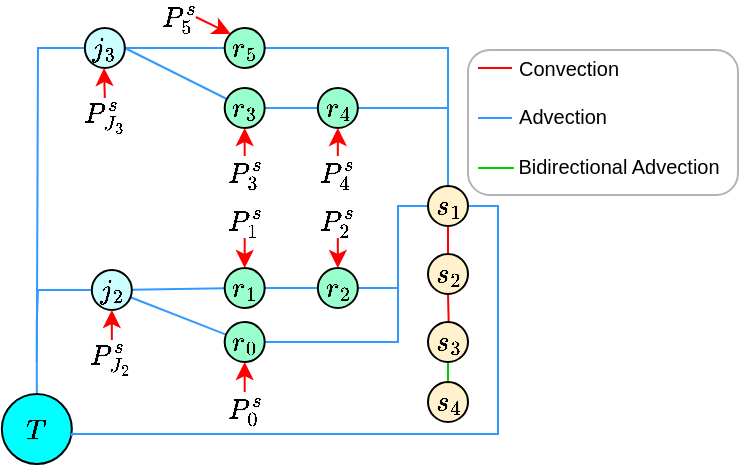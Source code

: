 <mxfile version="20.3.0" type="device"><diagram id="lHsWQbhUkj0UAs4tQTpq" name="Page-1"><mxGraphModel dx="473" dy="345" grid="1" gridSize="10" guides="1" tooltips="1" connect="1" arrows="1" fold="1" page="1" pageScale="1" pageWidth="850" pageHeight="1100" math="1" shadow="0"><root><mxCell id="0"/><mxCell id="1" parent="0"/><mxCell id="ExlEq9b7d4aNFl7eOzrV-4" style="edgeStyle=orthogonalEdgeStyle;rounded=0;orthogonalLoop=1;jettySize=auto;html=1;exitX=0.5;exitY=0;exitDx=0;exitDy=0;entryX=0;entryY=0.5;entryDx=0;entryDy=0;strokeColor=#3399FF;endArrow=none;endFill=0;" parent="1" source="ExlEq9b7d4aNFl7eOzrV-1" target="ExlEq9b7d4aNFl7eOzrV-3" edge="1"><mxGeometry relative="1" as="geometry"><mxPoint x="239.42" y="634" as="sourcePoint"/><Array as="points"><mxPoint x="239" y="634"/><mxPoint x="240" y="634"/><mxPoint x="240" y="477"/></Array></mxGeometry></mxCell><mxCell id="ExlEq9b7d4aNFl7eOzrV-1" value="$$T$$" style="ellipse;whiteSpace=wrap;html=1;aspect=fixed;fillColor=#00FFFF;" parent="1" vertex="1"><mxGeometry x="221.92" y="650" width="35" height="35" as="geometry"/></mxCell><mxCell id="ExlEq9b7d4aNFl7eOzrV-55" style="edgeStyle=orthogonalEdgeStyle;rounded=0;orthogonalLoop=1;jettySize=auto;html=1;exitX=0.5;exitY=0;exitDx=0;exitDy=0;entryX=0;entryY=0.5;entryDx=0;entryDy=0;strokeColor=#3399FF;fontColor=#3399FF;endArrow=none;endFill=0;" parent="1" target="ExlEq9b7d4aNFl7eOzrV-2" edge="1"><mxGeometry relative="1" as="geometry"><mxPoint x="239.42" y="634" as="sourcePoint"/><Array as="points"><mxPoint x="239" y="614"/><mxPoint x="240" y="614"/><mxPoint x="240" y="598"/></Array></mxGeometry></mxCell><mxCell id="ExlEq9b7d4aNFl7eOzrV-63" style="rounded=0;orthogonalLoop=1;jettySize=auto;html=1;strokeColor=#3399FF;fontColor=#3399FF;endArrow=none;endFill=0;" parent="1" source="ExlEq9b7d4aNFl7eOzrV-2" target="ExlEq9b7d4aNFl7eOzrV-56" edge="1"><mxGeometry relative="1" as="geometry"/></mxCell><mxCell id="ExlEq9b7d4aNFl7eOzrV-65" style="edgeStyle=none;rounded=0;orthogonalLoop=1;jettySize=auto;html=1;strokeColor=#3399FF;fontColor=#3399FF;endArrow=none;endFill=0;" parent="1" source="ExlEq9b7d4aNFl7eOzrV-2" target="ExlEq9b7d4aNFl7eOzrV-57" edge="1"><mxGeometry relative="1" as="geometry"/></mxCell><mxCell id="ExlEq9b7d4aNFl7eOzrV-2" value="$$j_2$$" style="ellipse;whiteSpace=wrap;html=1;aspect=fixed;fillColor=#CCFFFF;" parent="1" vertex="1"><mxGeometry x="266.92" y="588" width="20" height="20" as="geometry"/></mxCell><mxCell id="ExlEq9b7d4aNFl7eOzrV-158" style="edgeStyle=none;rounded=0;orthogonalLoop=1;jettySize=auto;html=1;exitX=1;exitY=0.5;exitDx=0;exitDy=0;strokeColor=#3399FF;fontColor=#3399FF;endArrow=none;endFill=0;" parent="1" source="ExlEq9b7d4aNFl7eOzrV-3" target="ExlEq9b7d4aNFl7eOzrV-137" edge="1"><mxGeometry relative="1" as="geometry"/></mxCell><mxCell id="ExlEq9b7d4aNFl7eOzrV-160" style="edgeStyle=none;rounded=0;orthogonalLoop=1;jettySize=auto;html=1;exitX=1;exitY=0.5;exitDx=0;exitDy=0;strokeColor=#3399FF;fontColor=#3399FF;endArrow=none;endFill=0;" parent="1" source="ExlEq9b7d4aNFl7eOzrV-3" target="ExlEq9b7d4aNFl7eOzrV-136" edge="1"><mxGeometry relative="1" as="geometry"/></mxCell><mxCell id="ExlEq9b7d4aNFl7eOzrV-3" value="$$j_3$$" style="ellipse;whiteSpace=wrap;html=1;aspect=fixed;fillColor=#CCFFFF;" parent="1" vertex="1"><mxGeometry x="263.42" y="467" width="20" height="20" as="geometry"/></mxCell><mxCell id="ExlEq9b7d4aNFl7eOzrV-177" style="edgeStyle=orthogonalEdgeStyle;rounded=0;orthogonalLoop=1;jettySize=auto;html=1;exitX=1;exitY=0.5;exitDx=0;exitDy=0;entryX=0;entryY=0.5;entryDx=0;entryDy=0;strokeColor=#3399FF;fontColor=#3399FF;endArrow=none;endFill=0;" parent="1" source="ExlEq9b7d4aNFl7eOzrV-56" target="ExlEq9b7d4aNFl7eOzrV-165" edge="1"><mxGeometry relative="1" as="geometry"><Array as="points"><mxPoint x="420" y="624"/><mxPoint x="420" y="556"/></Array></mxGeometry></mxCell><mxCell id="ExlEq9b7d4aNFl7eOzrV-56" value="$$r_0$$" style="ellipse;whiteSpace=wrap;html=1;aspect=fixed;fillColor=#99FFCC;" parent="1" vertex="1"><mxGeometry x="333.34" y="614" width="20" height="20" as="geometry"/></mxCell><mxCell id="ExlEq9b7d4aNFl7eOzrV-64" style="edgeStyle=none;rounded=0;orthogonalLoop=1;jettySize=auto;html=1;strokeColor=#3399FF;fontColor=#3399FF;endArrow=none;endFill=0;" parent="1" source="ExlEq9b7d4aNFl7eOzrV-57" target="ExlEq9b7d4aNFl7eOzrV-58" edge="1"><mxGeometry relative="1" as="geometry"/></mxCell><mxCell id="ExlEq9b7d4aNFl7eOzrV-57" value="$$r_1$$" style="ellipse;whiteSpace=wrap;html=1;aspect=fixed;fillColor=#99FFCC;" parent="1" vertex="1"><mxGeometry x="333.34" y="587" width="20" height="20" as="geometry"/></mxCell><mxCell id="ExlEq9b7d4aNFl7eOzrV-176" style="edgeStyle=orthogonalEdgeStyle;rounded=0;orthogonalLoop=1;jettySize=auto;html=1;exitX=1;exitY=0.5;exitDx=0;exitDy=0;entryX=0;entryY=0.5;entryDx=0;entryDy=0;strokeColor=#3399FF;fontColor=#3399FF;endArrow=none;endFill=0;" parent="1" source="ExlEq9b7d4aNFl7eOzrV-58" target="ExlEq9b7d4aNFl7eOzrV-165" edge="1"><mxGeometry relative="1" as="geometry"><Array as="points"><mxPoint x="420" y="597"/><mxPoint x="420" y="556"/></Array></mxGeometry></mxCell><mxCell id="ExlEq9b7d4aNFl7eOzrV-58" value="$$r_2$$" style="ellipse;whiteSpace=wrap;html=1;aspect=fixed;fillColor=#99FFCC;" parent="1" vertex="1"><mxGeometry x="379.92" y="587" width="20" height="20" as="geometry"/></mxCell><mxCell id="ExlEq9b7d4aNFl7eOzrV-195" style="edgeStyle=none;rounded=0;orthogonalLoop=1;jettySize=auto;html=1;exitX=0.5;exitY=0;exitDx=0;exitDy=0;entryX=0.5;entryY=1;entryDx=0;entryDy=0;strokeColor=#FF0000;fontColor=#3399FF;startArrow=none;startFill=0;" parent="1" source="ExlEq9b7d4aNFl7eOzrV-61" target="ExlEq9b7d4aNFl7eOzrV-2" edge="1"><mxGeometry relative="1" as="geometry"/></mxCell><mxCell id="ExlEq9b7d4aNFl7eOzrV-61" value="&lt;span style=&quot;&quot;&gt;&lt;font style=&quot;font-size: 12px;&quot;&gt;$$P^s_{J_2}$$&lt;/font&gt;&lt;/span&gt;" style="rounded=0;whiteSpace=wrap;html=1;fontSize=11;fillColor=none;strokeColor=none;" parent="1" vertex="1"><mxGeometry x="268.42" y="623" width="17" height="17" as="geometry"/></mxCell><mxCell id="ExlEq9b7d4aNFl7eOzrV-190" style="edgeStyle=orthogonalEdgeStyle;rounded=0;orthogonalLoop=1;jettySize=auto;html=1;exitX=0.5;exitY=0;exitDx=0;exitDy=0;entryX=0.5;entryY=1;entryDx=0;entryDy=0;strokeColor=#FF0000;fontColor=#3399FF;startArrow=none;startFill=0;" parent="1" source="ExlEq9b7d4aNFl7eOzrV-124" target="ExlEq9b7d4aNFl7eOzrV-56" edge="1"><mxGeometry relative="1" as="geometry"/></mxCell><mxCell id="ExlEq9b7d4aNFl7eOzrV-124" value="&lt;span style=&quot;&quot;&gt;&lt;font style=&quot;font-size: 12px;&quot;&gt;$$P^s_{0}$$&lt;/font&gt;&lt;/span&gt;" style="rounded=0;whiteSpace=wrap;html=1;fontSize=11;fillColor=none;strokeColor=none;" parent="1" vertex="1"><mxGeometry x="334.84" y="649" width="17" height="17" as="geometry"/></mxCell><mxCell id="ExlEq9b7d4aNFl7eOzrV-174" style="edgeStyle=orthogonalEdgeStyle;rounded=0;orthogonalLoop=1;jettySize=auto;html=1;exitX=1;exitY=0.5;exitDx=0;exitDy=0;strokeColor=#3399FF;fontColor=#3399FF;endArrow=none;endFill=0;" parent="1" source="ExlEq9b7d4aNFl7eOzrV-136" target="ExlEq9b7d4aNFl7eOzrV-165" edge="1"><mxGeometry relative="1" as="geometry"/></mxCell><mxCell id="ExlEq9b7d4aNFl7eOzrV-136" value="$$r_5$$" style="ellipse;whiteSpace=wrap;html=1;aspect=fixed;fillColor=#99FFCC;" parent="1" vertex="1"><mxGeometry x="333.34" y="467" width="20" height="20" as="geometry"/></mxCell><mxCell id="ExlEq9b7d4aNFl7eOzrV-159" style="edgeStyle=none;rounded=0;orthogonalLoop=1;jettySize=auto;html=1;exitX=1;exitY=0.5;exitDx=0;exitDy=0;strokeColor=#3399FF;fontColor=#3399FF;endArrow=none;endFill=0;" parent="1" source="ExlEq9b7d4aNFl7eOzrV-137" target="ExlEq9b7d4aNFl7eOzrV-138" edge="1"><mxGeometry relative="1" as="geometry"/></mxCell><mxCell id="ExlEq9b7d4aNFl7eOzrV-137" value="$$r_3$$" style="ellipse;whiteSpace=wrap;html=1;aspect=fixed;fillColor=#99FFCC;" parent="1" vertex="1"><mxGeometry x="333.34" y="497" width="20" height="20" as="geometry"/></mxCell><mxCell id="ExlEq9b7d4aNFl7eOzrV-175" style="edgeStyle=orthogonalEdgeStyle;rounded=0;orthogonalLoop=1;jettySize=auto;html=1;exitX=1;exitY=0.5;exitDx=0;exitDy=0;strokeColor=#3399FF;fontColor=#3399FF;endArrow=none;endFill=0;" parent="1" source="ExlEq9b7d4aNFl7eOzrV-138" target="ExlEq9b7d4aNFl7eOzrV-165" edge="1"><mxGeometry relative="1" as="geometry"/></mxCell><mxCell id="ExlEq9b7d4aNFl7eOzrV-138" value="$$r_4$$" style="ellipse;whiteSpace=wrap;html=1;aspect=fixed;fillColor=#99FFCC;" parent="1" vertex="1"><mxGeometry x="379.92" y="497" width="20" height="20" as="geometry"/></mxCell><mxCell id="ExlEq9b7d4aNFl7eOzrV-187" style="edgeStyle=orthogonalEdgeStyle;rounded=0;orthogonalLoop=1;jettySize=auto;html=1;exitX=0.5;exitY=1;exitDx=0;exitDy=0;entryX=0.5;entryY=0;entryDx=0;entryDy=0;strokeColor=#FF0000;fontColor=#3399FF;startArrow=none;startFill=0;" parent="1" source="ExlEq9b7d4aNFl7eOzrV-139" target="ExlEq9b7d4aNFl7eOzrV-57" edge="1"><mxGeometry relative="1" as="geometry"/></mxCell><mxCell id="ExlEq9b7d4aNFl7eOzrV-139" value="&lt;span style=&quot;&quot;&gt;&lt;font style=&quot;font-size: 12px;&quot;&gt;$$P^s_{1}$$&lt;/font&gt;&lt;/span&gt;" style="rounded=0;whiteSpace=wrap;html=1;fontSize=11;fillColor=none;strokeColor=none;" parent="1" vertex="1"><mxGeometry x="334.84" y="555" width="17" height="17" as="geometry"/></mxCell><mxCell id="ExlEq9b7d4aNFl7eOzrV-188" style="edgeStyle=orthogonalEdgeStyle;rounded=0;orthogonalLoop=1;jettySize=auto;html=1;exitX=0.5;exitY=1;exitDx=0;exitDy=0;entryX=0.5;entryY=0;entryDx=0;entryDy=0;strokeColor=#FF0000;fontColor=#3399FF;startArrow=none;startFill=0;" parent="1" source="ExlEq9b7d4aNFl7eOzrV-141" target="ExlEq9b7d4aNFl7eOzrV-58" edge="1"><mxGeometry relative="1" as="geometry"/></mxCell><mxCell id="ExlEq9b7d4aNFl7eOzrV-141" value="&lt;span style=&quot;&quot;&gt;&lt;font style=&quot;font-size: 12px;&quot;&gt;$$P^s_{2}$$&lt;/font&gt;&lt;/span&gt;" style="rounded=0;whiteSpace=wrap;html=1;fontSize=11;fillColor=none;strokeColor=none;" parent="1" vertex="1"><mxGeometry x="381.42" y="555" width="17" height="17" as="geometry"/></mxCell><mxCell id="ExlEq9b7d4aNFl7eOzrV-185" style="edgeStyle=orthogonalEdgeStyle;rounded=0;orthogonalLoop=1;jettySize=auto;html=1;exitX=0.5;exitY=0;exitDx=0;exitDy=0;entryX=0.5;entryY=1;entryDx=0;entryDy=0;strokeColor=#FF0000;fontColor=#3399FF;startArrow=none;startFill=0;" parent="1" source="ExlEq9b7d4aNFl7eOzrV-149" target="ExlEq9b7d4aNFl7eOzrV-137" edge="1"><mxGeometry relative="1" as="geometry"/></mxCell><mxCell id="ExlEq9b7d4aNFl7eOzrV-149" value="&lt;span style=&quot;&quot;&gt;&lt;font style=&quot;font-size: 12px;&quot;&gt;$$P^s_{3}$$&lt;/font&gt;&lt;/span&gt;" style="rounded=0;whiteSpace=wrap;html=1;fontSize=11;fillColor=none;strokeColor=none;" parent="1" vertex="1"><mxGeometry x="334.84" y="531" width="17" height="17" as="geometry"/></mxCell><mxCell id="ExlEq9b7d4aNFl7eOzrV-186" style="edgeStyle=orthogonalEdgeStyle;rounded=0;orthogonalLoop=1;jettySize=auto;html=1;exitX=0.5;exitY=0;exitDx=0;exitDy=0;entryX=0.5;entryY=1;entryDx=0;entryDy=0;strokeColor=#FF0000;fontColor=#3399FF;startArrow=none;startFill=0;" parent="1" source="ExlEq9b7d4aNFl7eOzrV-151" target="ExlEq9b7d4aNFl7eOzrV-138" edge="1"><mxGeometry relative="1" as="geometry"/></mxCell><mxCell id="ExlEq9b7d4aNFl7eOzrV-151" value="&lt;span style=&quot;&quot;&gt;&lt;font style=&quot;font-size: 12px;&quot;&gt;$$P^s_{4}$$&lt;/font&gt;&lt;/span&gt;" style="rounded=0;whiteSpace=wrap;html=1;fontSize=11;fillColor=none;strokeColor=none;" parent="1" vertex="1"><mxGeometry x="381.42" y="531" width="17" height="17" as="geometry"/></mxCell><mxCell id="ExlEq9b7d4aNFl7eOzrV-184" style="edgeStyle=orthogonalEdgeStyle;rounded=0;orthogonalLoop=1;jettySize=auto;html=1;exitX=0.5;exitY=0;exitDx=0;exitDy=0;strokeColor=#FF0000;fontColor=#3399FF;startArrow=none;startFill=0;" parent="1" source="ExlEq9b7d4aNFl7eOzrV-156" edge="1"><mxGeometry relative="1" as="geometry"><mxPoint x="273" y="487" as="targetPoint"/></mxGeometry></mxCell><mxCell id="ExlEq9b7d4aNFl7eOzrV-156" value="&lt;span style=&quot;&quot;&gt;&lt;font style=&quot;font-size: 12px;&quot;&gt;$$P^s_{J_3}$$&lt;/font&gt;&lt;/span&gt;" style="rounded=0;whiteSpace=wrap;html=1;fontSize=11;fillColor=none;strokeColor=none;" parent="1" vertex="1"><mxGeometry x="264.92" y="502" width="17" height="17" as="geometry"/></mxCell><mxCell id="ExlEq9b7d4aNFl7eOzrV-194" style="rounded=0;orthogonalLoop=1;jettySize=auto;html=1;exitX=1;exitY=0.5;exitDx=0;exitDy=0;entryX=0;entryY=0;entryDx=0;entryDy=0;strokeColor=#FF0000;fontColor=#3399FF;startArrow=none;startFill=0;" parent="1" source="ExlEq9b7d4aNFl7eOzrV-163" target="ExlEq9b7d4aNFl7eOzrV-136" edge="1"><mxGeometry relative="1" as="geometry"/></mxCell><mxCell id="ExlEq9b7d4aNFl7eOzrV-163" value="&lt;span style=&quot;&quot;&gt;&lt;font style=&quot;font-size: 12px;&quot;&gt;$$P^s_{5}$$&lt;/font&gt;&lt;/span&gt;" style="rounded=0;whiteSpace=wrap;html=1;fontSize=11;fillColor=none;strokeColor=none;" parent="1" vertex="1"><mxGeometry x="301.92" y="453" width="17" height="17" as="geometry"/></mxCell><mxCell id="ExlEq9b7d4aNFl7eOzrV-178" style="edgeStyle=orthogonalEdgeStyle;rounded=0;orthogonalLoop=1;jettySize=auto;html=1;exitX=0.5;exitY=1;exitDx=0;exitDy=0;strokeColor=#FF0000;fontColor=#3399FF;endArrow=none;endFill=0;" parent="1" source="ExlEq9b7d4aNFl7eOzrV-165" edge="1"><mxGeometry relative="1" as="geometry"><mxPoint x="445" y="580" as="targetPoint"/></mxGeometry></mxCell><mxCell id="ExlEq9b7d4aNFl7eOzrV-196" style="edgeStyle=orthogonalEdgeStyle;rounded=0;orthogonalLoop=1;jettySize=auto;html=1;exitX=1;exitY=0.5;exitDx=0;exitDy=0;strokeColor=#3399FF;fontColor=#3399FF;startArrow=none;startFill=0;entryX=1;entryY=0.604;entryDx=0;entryDy=0;entryPerimeter=0;endArrow=none;endFill=0;" parent="1" source="ExlEq9b7d4aNFl7eOzrV-165" target="ExlEq9b7d4aNFl7eOzrV-1" edge="1"><mxGeometry relative="1" as="geometry"><mxPoint x="460" y="700" as="targetPoint"/><Array as="points"><mxPoint x="470" y="556"/><mxPoint x="470" y="670"/><mxPoint x="257" y="670"/></Array></mxGeometry></mxCell><mxCell id="ExlEq9b7d4aNFl7eOzrV-165" value="$$s_1$$" style="ellipse;whiteSpace=wrap;html=1;aspect=fixed;fillColor=#FFF2CC;" parent="1" vertex="1"><mxGeometry x="435" y="546" width="20" height="20" as="geometry"/></mxCell><mxCell id="ExlEq9b7d4aNFl7eOzrV-179" style="edgeStyle=orthogonalEdgeStyle;rounded=0;orthogonalLoop=1;jettySize=auto;html=1;exitX=0.5;exitY=1;exitDx=0;exitDy=0;strokeColor=#FF0000;fontColor=#3399FF;endArrow=none;endFill=0;" parent="1" target="ExlEq9b7d4aNFl7eOzrV-172" edge="1"><mxGeometry relative="1" as="geometry"><mxPoint x="445.0" y="600" as="sourcePoint"/></mxGeometry></mxCell><mxCell id="ExlEq9b7d4aNFl7eOzrV-180" style="edgeStyle=orthogonalEdgeStyle;rounded=0;orthogonalLoop=1;jettySize=auto;html=1;exitX=0.5;exitY=1;exitDx=0;exitDy=0;strokeColor=#00CC00;fontColor=#3399FF;startArrow=none;startFill=0;endArrow=none;endFill=0;" parent="1" source="ExlEq9b7d4aNFl7eOzrV-172" target="ExlEq9b7d4aNFl7eOzrV-173" edge="1"><mxGeometry relative="1" as="geometry"/></mxCell><mxCell id="ExlEq9b7d4aNFl7eOzrV-172" value="$$s_3$$" style="ellipse;whiteSpace=wrap;html=1;aspect=fixed;fillColor=#FFF2CC;" parent="1" vertex="1"><mxGeometry x="435" y="614" width="20" height="20" as="geometry"/></mxCell><mxCell id="ExlEq9b7d4aNFl7eOzrV-173" value="$$s_4$$" style="ellipse;whiteSpace=wrap;html=1;aspect=fixed;fillColor=#FFF2CC;" parent="1" vertex="1"><mxGeometry x="435.0" y="644" width="20" height="20" as="geometry"/></mxCell><mxCell id="b6YLf19Lmwe1Y5zMY7KW-92" value="" style="endArrow=none;html=1;rounded=0;strokeColor=#FF0000;strokeWidth=1;fontSize=14;fontColor=#000000;endFill=0;" parent="1" edge="1"><mxGeometry width="50" height="50" relative="1" as="geometry"><mxPoint x="459.99" y="487" as="sourcePoint"/><mxPoint x="476.99" y="487" as="targetPoint"/></mxGeometry></mxCell><mxCell id="b6YLf19Lmwe1Y5zMY7KW-93" value="&lt;font style=&quot;font-size: 10px;&quot;&gt;Convection&lt;/font&gt;" style="text;html=1;align=center;verticalAlign=middle;resizable=0;points=[];autosize=1;strokeColor=none;fillColor=none;fontSize=14;fontColor=#000000;" parent="1" vertex="1"><mxGeometry x="469.91" y="471" width="70" height="30" as="geometry"/></mxCell><mxCell id="b6YLf19Lmwe1Y5zMY7KW-94" value="" style="endArrow=none;html=1;rounded=0;strokeColor=#3399FF;strokeWidth=1;fontSize=14;fontColor=#000000;entryX=0.001;entryY=0.667;entryDx=0;entryDy=0;entryPerimeter=0;endFill=0;" parent="1" edge="1"><mxGeometry width="50" height="50" relative="1" as="geometry"><mxPoint x="459.99" y="512" as="sourcePoint"/><mxPoint x="476.98" y="512.01" as="targetPoint"/></mxGeometry></mxCell><mxCell id="b6YLf19Lmwe1Y5zMY7KW-95" value="&lt;font style=&quot;font-size: 10px;&quot;&gt;Advection&lt;/font&gt;" style="text;html=1;align=center;verticalAlign=middle;resizable=0;points=[];autosize=1;strokeColor=none;fillColor=none;fontSize=14;fontColor=#000000;" parent="1" vertex="1"><mxGeometry x="466.91" y="495" width="70" height="30" as="geometry"/></mxCell><mxCell id="b6YLf19Lmwe1Y5zMY7KW-96" value="" style="endArrow=none;html=1;rounded=0;strokeColor=#00CC00;strokeWidth=1;fontSize=14;fontColor=#000000;startArrow=none;startFill=0;endFill=0;" parent="1" edge="1"><mxGeometry width="50" height="50" relative="1" as="geometry"><mxPoint x="460" y="537" as="sourcePoint"/><mxPoint x="478" y="537" as="targetPoint"/></mxGeometry></mxCell><mxCell id="b6YLf19Lmwe1Y5zMY7KW-97" value="&lt;font style=&quot;font-size: 10px;&quot;&gt;Bidirectional Advection&lt;/font&gt;" style="text;html=1;align=center;verticalAlign=middle;resizable=0;points=[];autosize=1;strokeColor=none;fillColor=none;fontSize=16;fontColor=#000000;" parent="1" vertex="1"><mxGeometry x="469.91" y="519" width="120" height="30" as="geometry"/></mxCell><mxCell id="b6YLf19Lmwe1Y5zMY7KW-98" value="" style="rounded=1;whiteSpace=wrap;html=1;strokeWidth=1;fontSize=16;fontColor=#000000;fillColor=none;strokeColor=#B3B3B3;" parent="1" vertex="1"><mxGeometry x="455" y="478" width="135" height="72.5" as="geometry"/></mxCell><mxCell id="2R0AP0S3mY_qgt9SFdl8-3" value="$$s_2$$" style="ellipse;whiteSpace=wrap;html=1;aspect=fixed;fillColor=#FFF2CC;" vertex="1" parent="1"><mxGeometry x="435.0" y="580" width="20" height="20" as="geometry"/></mxCell></root></mxGraphModel></diagram></mxfile>